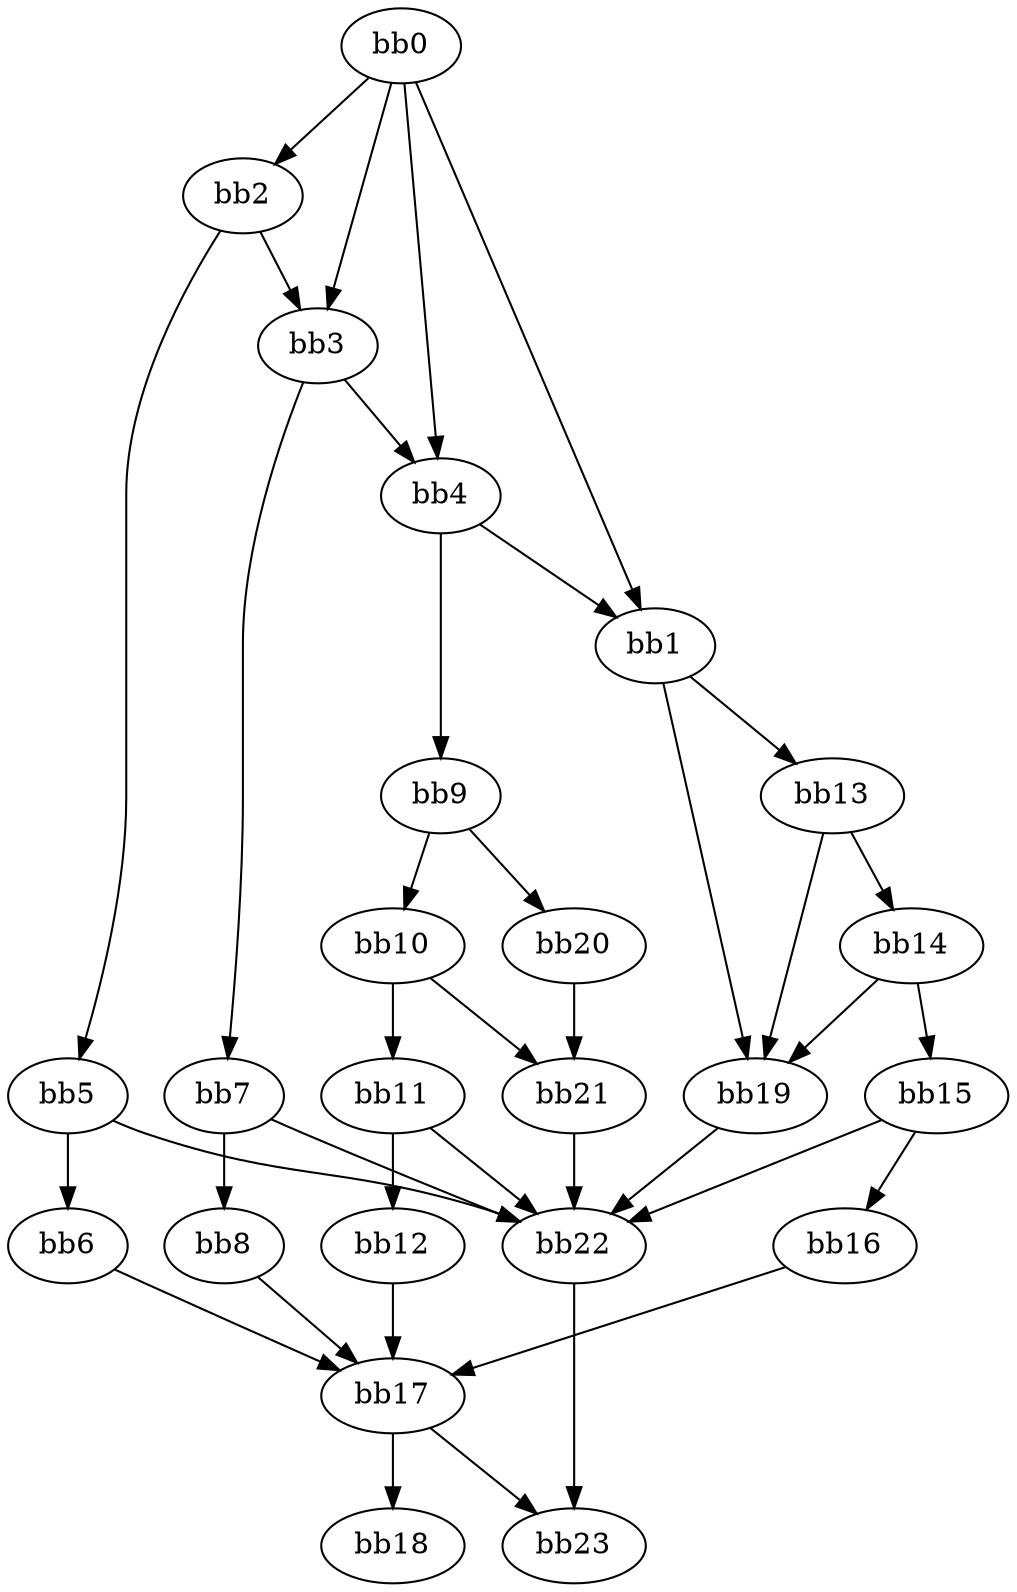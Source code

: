 digraph {
    0 [ label = "bb0\l" ]
    1 [ label = "bb1\l" ]
    2 [ label = "bb2\l" ]
    3 [ label = "bb3\l" ]
    4 [ label = "bb4\l" ]
    5 [ label = "bb5\l" ]
    6 [ label = "bb6\l" ]
    7 [ label = "bb7\l" ]
    8 [ label = "bb8\l" ]
    9 [ label = "bb9\l" ]
    10 [ label = "bb10\l" ]
    11 [ label = "bb11\l" ]
    12 [ label = "bb12\l" ]
    13 [ label = "bb13\l" ]
    14 [ label = "bb14\l" ]
    15 [ label = "bb15\l" ]
    16 [ label = "bb16\l" ]
    17 [ label = "bb17\l" ]
    18 [ label = "bb18\l" ]
    19 [ label = "bb19\l" ]
    20 [ label = "bb20\l" ]
    21 [ label = "bb21\l" ]
    22 [ label = "bb22\l" ]
    23 [ label = "bb23\l" ]
    0 -> 1 [ ]
    0 -> 2 [ ]
    0 -> 3 [ ]
    0 -> 4 [ ]
    1 -> 13 [ ]
    1 -> 19 [ ]
    2 -> 3 [ ]
    2 -> 5 [ ]
    3 -> 4 [ ]
    3 -> 7 [ ]
    4 -> 1 [ ]
    4 -> 9 [ ]
    5 -> 6 [ ]
    5 -> 22 [ ]
    6 -> 17 [ ]
    7 -> 8 [ ]
    7 -> 22 [ ]
    8 -> 17 [ ]
    9 -> 10 [ ]
    9 -> 20 [ ]
    10 -> 11 [ ]
    10 -> 21 [ ]
    11 -> 12 [ ]
    11 -> 22 [ ]
    12 -> 17 [ ]
    13 -> 14 [ ]
    13 -> 19 [ ]
    14 -> 15 [ ]
    14 -> 19 [ ]
    15 -> 16 [ ]
    15 -> 22 [ ]
    16 -> 17 [ ]
    17 -> 18 [ ]
    17 -> 23 [ ]
    19 -> 22 [ ]
    20 -> 21 [ ]
    21 -> 22 [ ]
    22 -> 23 [ ]
}

